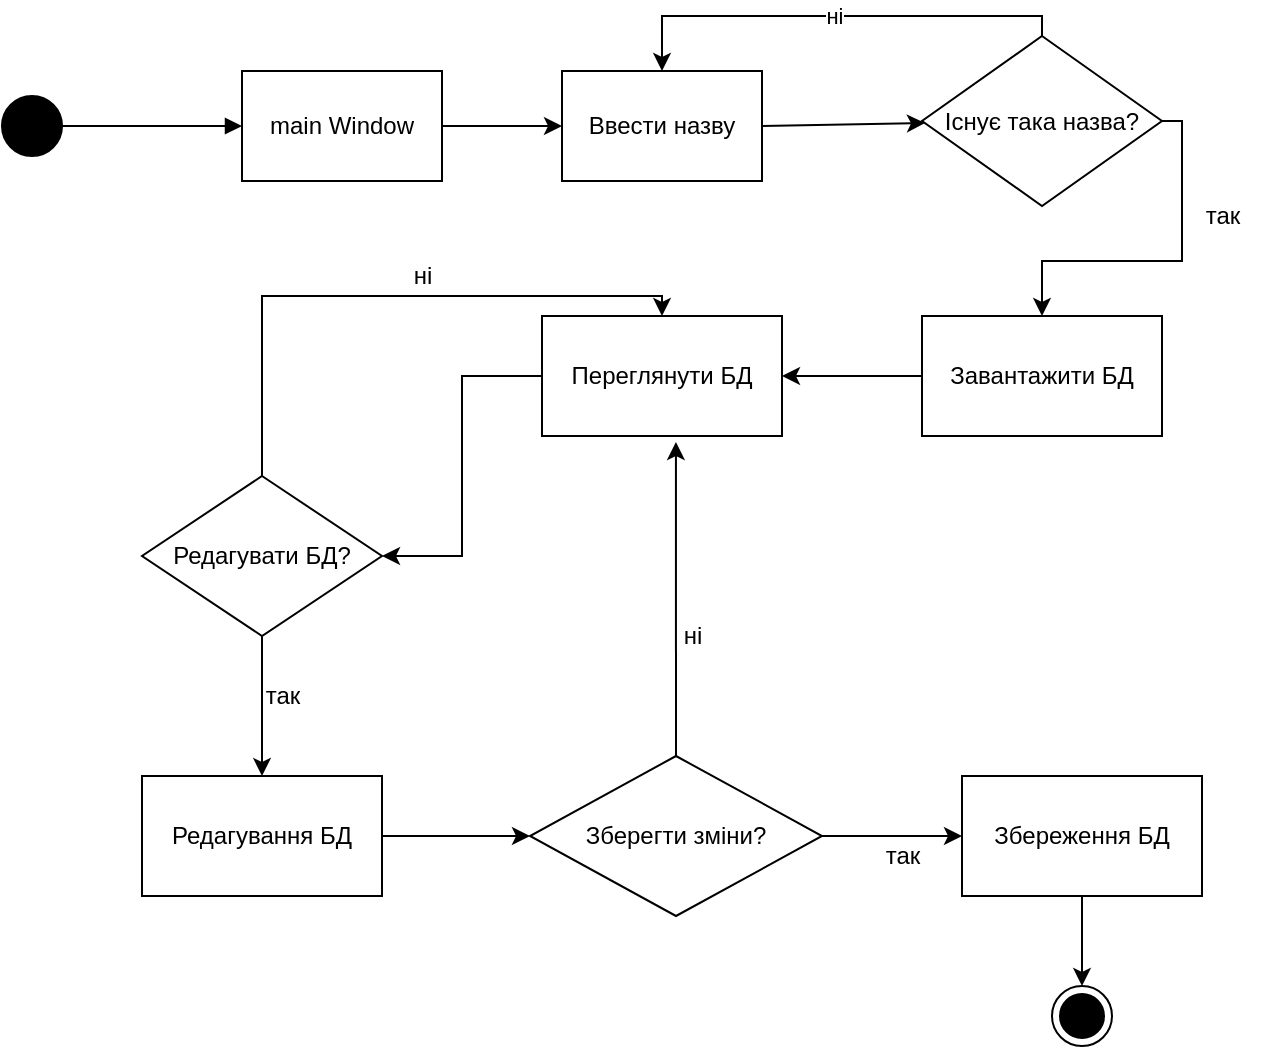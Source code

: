 <mxfile version="20.5.1" type="github">
  <diagram id="gRDB-Wj_TsEtqy4VzBRp" name="Page-1">
    <mxGraphModel dx="976" dy="665" grid="1" gridSize="10" guides="1" tooltips="1" connect="1" arrows="1" fold="1" page="1" pageScale="1" pageWidth="827" pageHeight="1169" math="0" shadow="0">
      <root>
        <mxCell id="0" />
        <mxCell id="1" parent="0" />
        <mxCell id="GFow9ht1WhwQAfbBDsfP-1" value="" style="ellipse;fillColor=strokeColor;" vertex="1" parent="1">
          <mxGeometry x="110" y="300" width="30" height="30" as="geometry" />
        </mxCell>
        <mxCell id="GFow9ht1WhwQAfbBDsfP-2" value="" style="html=1;verticalAlign=bottom;labelBackgroundColor=none;endArrow=block;endFill=1;rounded=0;exitX=1;exitY=0.5;exitDx=0;exitDy=0;" edge="1" parent="1" source="GFow9ht1WhwQAfbBDsfP-1" target="GFow9ht1WhwQAfbBDsfP-3">
          <mxGeometry width="160" relative="1" as="geometry">
            <mxPoint x="330" y="470" as="sourcePoint" />
            <mxPoint x="230" y="315" as="targetPoint" />
          </mxGeometry>
        </mxCell>
        <mxCell id="GFow9ht1WhwQAfbBDsfP-3" value="main Window" style="rounded=0;whiteSpace=wrap;html=1;" vertex="1" parent="1">
          <mxGeometry x="230" y="287.5" width="100" height="55" as="geometry" />
        </mxCell>
        <mxCell id="GFow9ht1WhwQAfbBDsfP-4" value="" style="endArrow=classic;html=1;rounded=0;exitX=1;exitY=0.5;exitDx=0;exitDy=0;" edge="1" parent="1" source="GFow9ht1WhwQAfbBDsfP-3" target="GFow9ht1WhwQAfbBDsfP-5">
          <mxGeometry width="50" height="50" relative="1" as="geometry">
            <mxPoint x="390" y="490" as="sourcePoint" />
            <mxPoint x="380" y="315" as="targetPoint" />
          </mxGeometry>
        </mxCell>
        <mxCell id="GFow9ht1WhwQAfbBDsfP-5" value="Ввести назву" style="rounded=0;whiteSpace=wrap;html=1;" vertex="1" parent="1">
          <mxGeometry x="390" y="287.5" width="100" height="55" as="geometry" />
        </mxCell>
        <mxCell id="GFow9ht1WhwQAfbBDsfP-6" value="" style="endArrow=classic;html=1;rounded=0;exitX=1;exitY=0.5;exitDx=0;exitDy=0;" edge="1" parent="1" source="GFow9ht1WhwQAfbBDsfP-5" target="GFow9ht1WhwQAfbBDsfP-7">
          <mxGeometry width="50" height="50" relative="1" as="geometry">
            <mxPoint x="390" y="490" as="sourcePoint" />
            <mxPoint x="560" y="315" as="targetPoint" />
          </mxGeometry>
        </mxCell>
        <mxCell id="GFow9ht1WhwQAfbBDsfP-7" value="Існує така назва?" style="rhombus;whiteSpace=wrap;html=1;" vertex="1" parent="1">
          <mxGeometry x="570" y="270" width="120" height="85" as="geometry" />
        </mxCell>
        <mxCell id="GFow9ht1WhwQAfbBDsfP-8" value="ні" style="endArrow=classic;html=1;rounded=0;exitX=0.5;exitY=0;exitDx=0;exitDy=0;entryX=0.5;entryY=0;entryDx=0;entryDy=0;edgeStyle=orthogonalEdgeStyle;" edge="1" parent="1" source="GFow9ht1WhwQAfbBDsfP-7" target="GFow9ht1WhwQAfbBDsfP-5">
          <mxGeometry width="50" height="50" relative="1" as="geometry">
            <mxPoint x="390" y="490" as="sourcePoint" />
            <mxPoint x="440" y="440" as="targetPoint" />
          </mxGeometry>
        </mxCell>
        <mxCell id="GFow9ht1WhwQAfbBDsfP-9" value="" style="endArrow=classic;html=1;rounded=0;exitX=1;exitY=0.5;exitDx=0;exitDy=0;edgeStyle=orthogonalEdgeStyle;" edge="1" parent="1" source="GFow9ht1WhwQAfbBDsfP-7" target="GFow9ht1WhwQAfbBDsfP-10">
          <mxGeometry width="50" height="50" relative="1" as="geometry">
            <mxPoint x="390" y="490" as="sourcePoint" />
            <mxPoint x="690" y="440" as="targetPoint" />
          </mxGeometry>
        </mxCell>
        <mxCell id="GFow9ht1WhwQAfbBDsfP-10" value="Завантажити БД" style="rounded=0;whiteSpace=wrap;html=1;" vertex="1" parent="1">
          <mxGeometry x="570" y="410" width="120" height="60" as="geometry" />
        </mxCell>
        <mxCell id="GFow9ht1WhwQAfbBDsfP-11" value="так" style="text;html=1;align=center;verticalAlign=middle;resizable=0;points=[];autosize=1;strokeColor=none;fillColor=none;" vertex="1" parent="1">
          <mxGeometry x="700" y="345" width="40" height="30" as="geometry" />
        </mxCell>
        <mxCell id="GFow9ht1WhwQAfbBDsfP-12" value="" style="endArrow=classic;html=1;rounded=0;exitX=0;exitY=0.5;exitDx=0;exitDy=0;" edge="1" parent="1" source="GFow9ht1WhwQAfbBDsfP-10" target="GFow9ht1WhwQAfbBDsfP-13">
          <mxGeometry width="50" height="50" relative="1" as="geometry">
            <mxPoint x="390" y="490" as="sourcePoint" />
            <mxPoint x="500" y="440" as="targetPoint" />
          </mxGeometry>
        </mxCell>
        <mxCell id="GFow9ht1WhwQAfbBDsfP-13" value="Переглянути БД" style="rounded=0;whiteSpace=wrap;html=1;" vertex="1" parent="1">
          <mxGeometry x="380" y="410" width="120" height="60" as="geometry" />
        </mxCell>
        <mxCell id="GFow9ht1WhwQAfbBDsfP-14" value="" style="endArrow=classic;html=1;rounded=0;exitX=0;exitY=0.5;exitDx=0;exitDy=0;entryX=1;entryY=0.5;entryDx=0;entryDy=0;edgeStyle=orthogonalEdgeStyle;" edge="1" parent="1" source="GFow9ht1WhwQAfbBDsfP-13" target="GFow9ht1WhwQAfbBDsfP-16">
          <mxGeometry width="50" height="50" relative="1" as="geometry">
            <mxPoint x="390" y="490" as="sourcePoint" />
            <mxPoint x="310" y="440" as="targetPoint" />
          </mxGeometry>
        </mxCell>
        <mxCell id="GFow9ht1WhwQAfbBDsfP-16" value="Редагувати БД?" style="rhombus;whiteSpace=wrap;html=1;" vertex="1" parent="1">
          <mxGeometry x="180" y="490" width="120" height="80" as="geometry" />
        </mxCell>
        <mxCell id="GFow9ht1WhwQAfbBDsfP-17" value="" style="endArrow=classic;html=1;rounded=0;exitX=0.5;exitY=0;exitDx=0;exitDy=0;entryX=0.5;entryY=0;entryDx=0;entryDy=0;edgeStyle=orthogonalEdgeStyle;" edge="1" parent="1" source="GFow9ht1WhwQAfbBDsfP-16" target="GFow9ht1WhwQAfbBDsfP-13">
          <mxGeometry width="50" height="50" relative="1" as="geometry">
            <mxPoint x="390" y="490" as="sourcePoint" />
            <mxPoint x="440" y="440" as="targetPoint" />
          </mxGeometry>
        </mxCell>
        <mxCell id="GFow9ht1WhwQAfbBDsfP-18" value="ні" style="text;html=1;align=center;verticalAlign=middle;resizable=0;points=[];autosize=1;strokeColor=none;fillColor=none;" vertex="1" parent="1">
          <mxGeometry x="305" y="375" width="30" height="30" as="geometry" />
        </mxCell>
        <mxCell id="GFow9ht1WhwQAfbBDsfP-19" value="Редагування БД" style="rounded=0;whiteSpace=wrap;html=1;" vertex="1" parent="1">
          <mxGeometry x="180" y="640" width="120" height="60" as="geometry" />
        </mxCell>
        <mxCell id="GFow9ht1WhwQAfbBDsfP-20" value="" style="endArrow=classic;html=1;rounded=0;exitX=0.5;exitY=1;exitDx=0;exitDy=0;entryX=0.5;entryY=0;entryDx=0;entryDy=0;" edge="1" parent="1" source="GFow9ht1WhwQAfbBDsfP-16" target="GFow9ht1WhwQAfbBDsfP-19">
          <mxGeometry width="50" height="50" relative="1" as="geometry">
            <mxPoint x="390" y="610" as="sourcePoint" />
            <mxPoint x="440" y="560" as="targetPoint" />
          </mxGeometry>
        </mxCell>
        <mxCell id="GFow9ht1WhwQAfbBDsfP-21" value="так" style="text;html=1;align=center;verticalAlign=middle;resizable=0;points=[];autosize=1;strokeColor=none;fillColor=none;" vertex="1" parent="1">
          <mxGeometry x="230" y="585" width="40" height="30" as="geometry" />
        </mxCell>
        <mxCell id="GFow9ht1WhwQAfbBDsfP-22" value="" style="endArrow=classic;html=1;rounded=0;exitX=1;exitY=0.5;exitDx=0;exitDy=0;" edge="1" parent="1" source="GFow9ht1WhwQAfbBDsfP-19" target="GFow9ht1WhwQAfbBDsfP-23">
          <mxGeometry width="50" height="50" relative="1" as="geometry">
            <mxPoint x="390" y="610" as="sourcePoint" />
            <mxPoint x="370" y="670" as="targetPoint" />
          </mxGeometry>
        </mxCell>
        <mxCell id="GFow9ht1WhwQAfbBDsfP-23" value="Зберегти зміни?" style="rhombus;whiteSpace=wrap;html=1;" vertex="1" parent="1">
          <mxGeometry x="374" y="630" width="146" height="80" as="geometry" />
        </mxCell>
        <mxCell id="GFow9ht1WhwQAfbBDsfP-24" value="" style="endArrow=classic;html=1;rounded=0;exitX=0.5;exitY=0;exitDx=0;exitDy=0;entryX=0.558;entryY=1.05;entryDx=0;entryDy=0;entryPerimeter=0;" edge="1" parent="1" source="GFow9ht1WhwQAfbBDsfP-23" target="GFow9ht1WhwQAfbBDsfP-13">
          <mxGeometry width="50" height="50" relative="1" as="geometry">
            <mxPoint x="390" y="610" as="sourcePoint" />
            <mxPoint x="440" y="560" as="targetPoint" />
          </mxGeometry>
        </mxCell>
        <mxCell id="GFow9ht1WhwQAfbBDsfP-25" value="ні" style="text;html=1;align=center;verticalAlign=middle;resizable=0;points=[];autosize=1;strokeColor=none;fillColor=none;" vertex="1" parent="1">
          <mxGeometry x="440" y="555" width="30" height="30" as="geometry" />
        </mxCell>
        <mxCell id="GFow9ht1WhwQAfbBDsfP-26" value="" style="endArrow=classic;html=1;rounded=0;exitX=1;exitY=0.5;exitDx=0;exitDy=0;" edge="1" parent="1" source="GFow9ht1WhwQAfbBDsfP-23" target="GFow9ht1WhwQAfbBDsfP-27">
          <mxGeometry width="50" height="50" relative="1" as="geometry">
            <mxPoint x="390" y="610" as="sourcePoint" />
            <mxPoint x="610" y="670" as="targetPoint" />
          </mxGeometry>
        </mxCell>
        <mxCell id="GFow9ht1WhwQAfbBDsfP-27" value="Збереження БД" style="rounded=0;whiteSpace=wrap;html=1;" vertex="1" parent="1">
          <mxGeometry x="590" y="640" width="120" height="60" as="geometry" />
        </mxCell>
        <mxCell id="GFow9ht1WhwQAfbBDsfP-28" value="так" style="text;html=1;align=center;verticalAlign=middle;resizable=0;points=[];autosize=1;strokeColor=none;fillColor=none;" vertex="1" parent="1">
          <mxGeometry x="540" y="665" width="40" height="30" as="geometry" />
        </mxCell>
        <mxCell id="GFow9ht1WhwQAfbBDsfP-29" value="" style="endArrow=classic;html=1;rounded=0;exitX=0.5;exitY=1;exitDx=0;exitDy=0;" edge="1" parent="1" source="GFow9ht1WhwQAfbBDsfP-27" target="GFow9ht1WhwQAfbBDsfP-30">
          <mxGeometry width="50" height="50" relative="1" as="geometry">
            <mxPoint x="390" y="610" as="sourcePoint" />
            <mxPoint x="650" y="760" as="targetPoint" />
          </mxGeometry>
        </mxCell>
        <mxCell id="GFow9ht1WhwQAfbBDsfP-30" value="" style="ellipse;html=1;shape=endState;fillColor=strokeColor;" vertex="1" parent="1">
          <mxGeometry x="635" y="745" width="30" height="30" as="geometry" />
        </mxCell>
      </root>
    </mxGraphModel>
  </diagram>
</mxfile>
